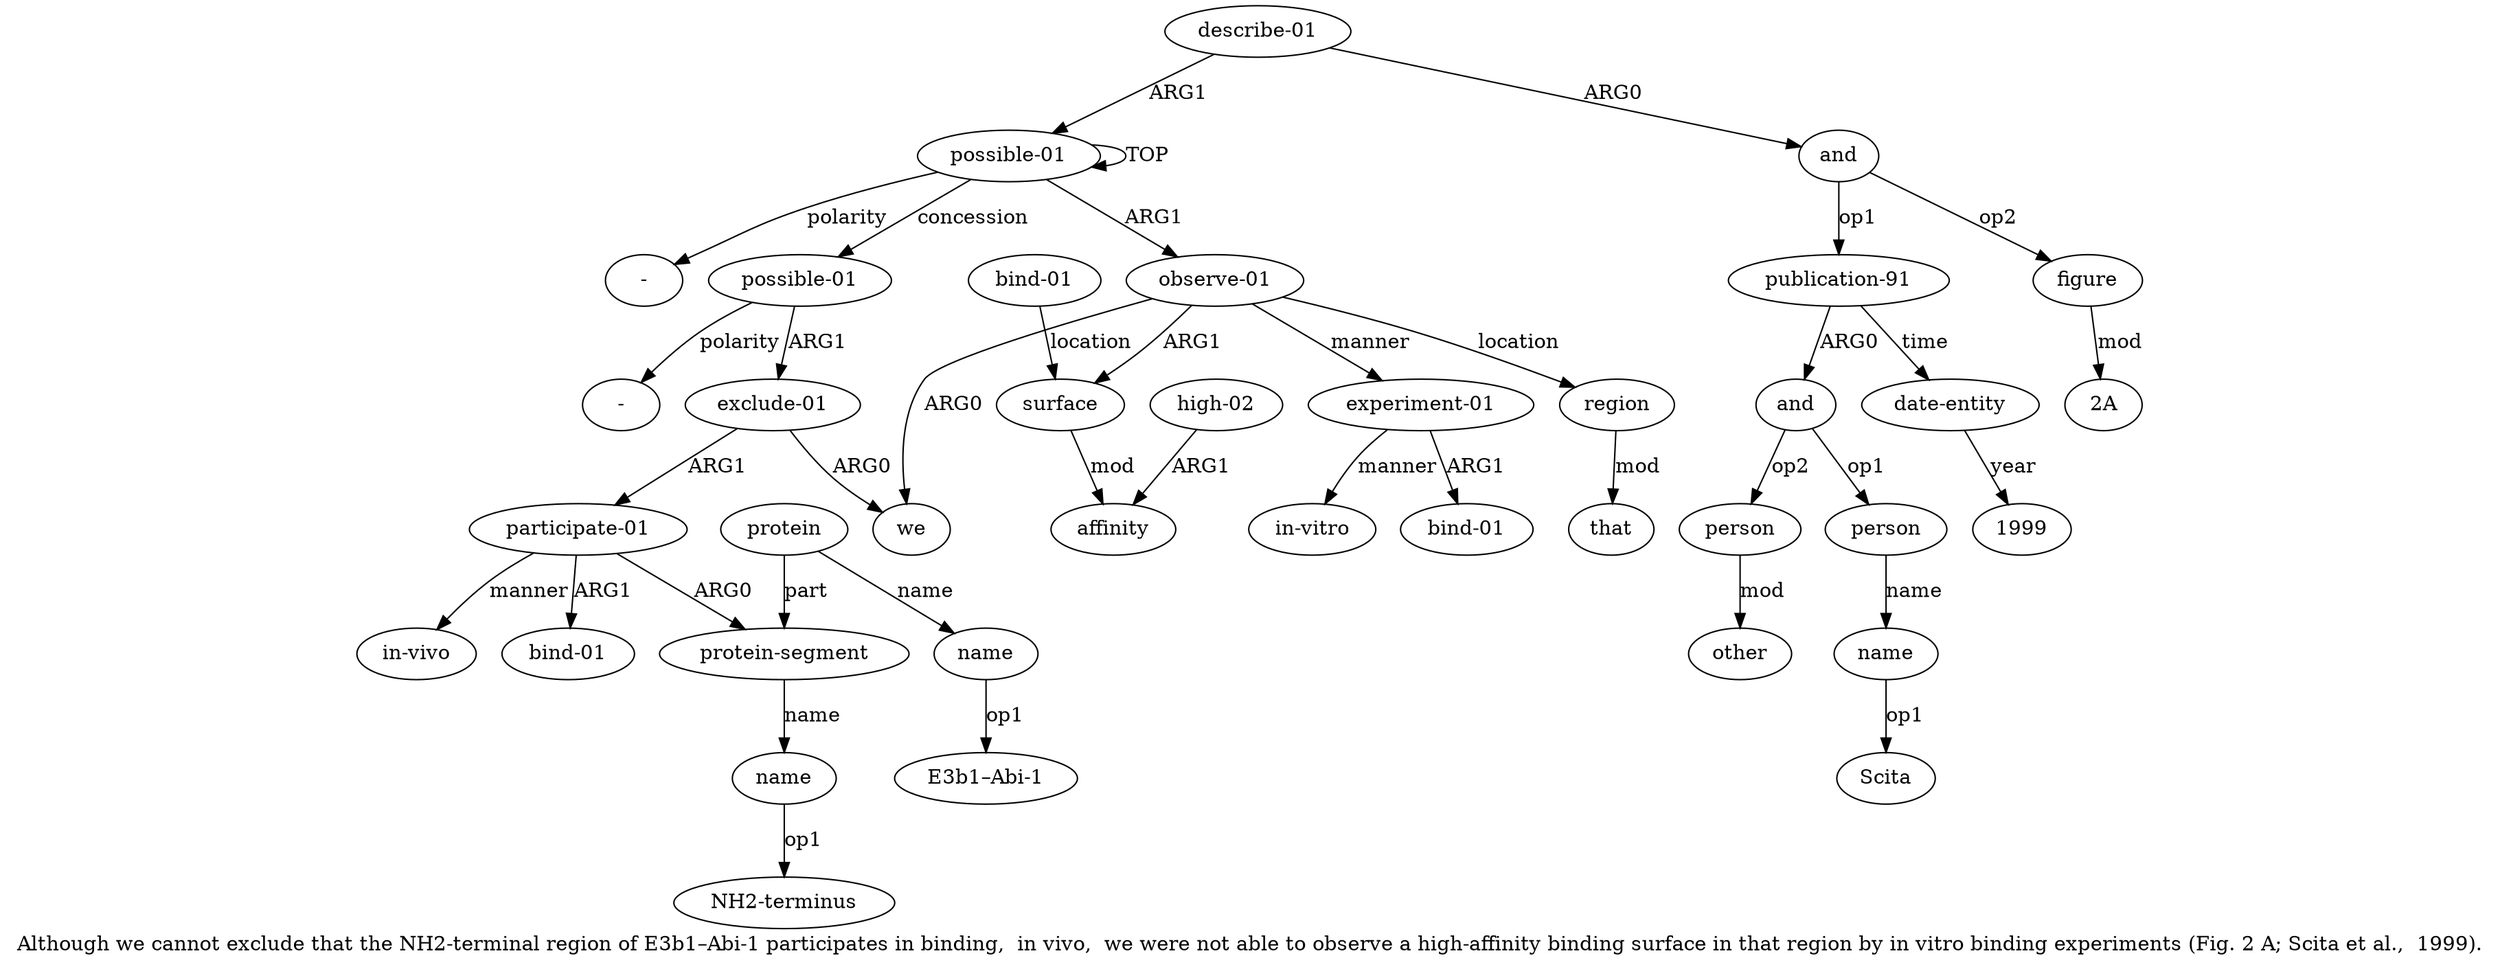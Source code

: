 digraph  {
	graph [label="Although we cannot exclude that the NH2-terminal region of E3b1–Abi-1 participates in binding,  in vivo,  we were not able to \
observe a high-affinity binding surface in that region by in vitro binding experiments (Fig. 2 A; Scita et al.,  1999)."];
	node [label="\N"];
	a20	 [color=black,
		gold_ind=20,
		gold_label="in-vivo",
		label="in-vivo",
		test_ind=20,
		test_label="in-vivo"];
	a21	 [color=black,
		gold_ind=21,
		gold_label="describe-01",
		label="describe-01",
		test_ind=21,
		test_label="describe-01"];
	a22	 [color=black,
		gold_ind=22,
		gold_label=and,
		label=and,
		test_ind=22,
		test_label=and];
	a21 -> a22 [key=0,
	color=black,
	gold_label=ARG0,
	label=ARG0,
	test_label=ARG0];
a0 [color=black,
	gold_ind=0,
	gold_label="possible-01",
	label="possible-01",
	test_ind=0,
	test_label="possible-01"];
a21 -> a0 [key=0,
color=black,
gold_label=ARG1,
label=ARG1,
test_label=ARG1];
a23 [color=black,
gold_ind=23,
gold_label="publication-91",
label="publication-91",
test_ind=23,
test_label="publication-91"];
a22 -> a23 [key=0,
color=black,
gold_label=op1,
label=op1,
test_label=op1];
a30 [color=black,
gold_ind=30,
gold_label=figure,
label=figure,
test_ind=30,
test_label=figure];
a22 -> a30 [key=0,
color=black,
gold_label=op2,
label=op2,
test_label=op2];
a24 [color=black,
gold_ind=24,
gold_label=and,
label=and,
test_ind=24,
test_label=and];
a23 -> a24 [key=0,
color=black,
gold_label=ARG0,
label=ARG0,
test_label=ARG0];
a29 [color=black,
gold_ind=29,
gold_label="date-entity",
label="date-entity",
test_ind=29,
test_label="date-entity"];
a23 -> a29 [key=0,
color=black,
gold_label=time,
label=time,
test_label=time];
a25 [color=black,
gold_ind=25,
gold_label=person,
label=person,
test_ind=25,
test_label=person];
a24 -> a25 [key=0,
color=black,
gold_label=op1,
label=op1,
test_label=op1];
a27 [color=black,
gold_ind=27,
gold_label=person,
label=person,
test_ind=27,
test_label=person];
a24 -> a27 [key=0,
color=black,
gold_label=op2,
label=op2,
test_label=op2];
a26 [color=black,
gold_ind=26,
gold_label=name,
label=name,
test_ind=26,
test_label=name];
a25 -> a26 [key=0,
color=black,
gold_label=name,
label=name,
test_label=name];
"a26 Scita" [color=black,
gold_ind=-1,
gold_label=Scita,
label=Scita,
test_ind=-1,
test_label=Scita];
a26 -> "a26 Scita" [key=0,
color=black,
gold_label=op1,
label=op1,
test_label=op1];
a28 [color=black,
gold_ind=28,
gold_label=other,
label=other,
test_ind=28,
test_label=other];
a27 -> a28 [key=0,
color=black,
gold_label=mod,
label=mod,
test_label=mod];
"a29 1999" [color=black,
gold_ind=-1,
gold_label=1999,
label=1999,
test_ind=-1,
test_label=1999];
a29 -> "a29 1999" [key=0,
color=black,
gold_label=year,
label=year,
test_label=year];
"a18 E3b1–Abi-1" [color=black,
gold_ind=-1,
gold_label="E3b1–Abi-1",
label="E3b1–Abi-1",
test_ind=-1,
test_label="E3b1–Abi-1"];
"a30 2A" [color=black,
gold_ind=-1,
gold_label="2A",
label="2A",
test_ind=-1,
test_label="2A"];
a30 -> "a30 2A" [key=0,
color=black,
gold_label=mod,
label=mod,
test_label=mod];
"a0 -" [color=black,
gold_ind=-1,
gold_label="-",
label="-",
test_ind=-1,
test_label="-"];
"a16 NH2-terminus" [color=black,
gold_ind=-1,
gold_label="NH2-terminus",
label="NH2-terminus",
test_ind=-1,
test_label="NH2-terminus"];
a15 [color=black,
gold_ind=15,
gold_label="protein-segment",
label="protein-segment",
test_ind=15,
test_label="protein-segment"];
a16 [color=black,
gold_ind=16,
gold_label=name,
label=name,
test_ind=16,
test_label=name];
a15 -> a16 [key=0,
color=black,
gold_label=name,
label=name,
test_label=name];
a14 [color=black,
gold_ind=14,
gold_label="participate-01",
label="participate-01",
test_ind=14,
test_label="participate-01"];
a14 -> a20 [key=0,
color=black,
gold_label=manner,
label=manner,
test_label=manner];
a14 -> a15 [key=0,
color=black,
gold_label=ARG0,
label=ARG0,
test_label=ARG0];
a19 [color=black,
gold_ind=19,
gold_label="bind-01",
label="bind-01",
test_ind=19,
test_label="bind-01"];
a14 -> a19 [key=0,
color=black,
gold_label=ARG1,
label=ARG1,
test_label=ARG1];
a17 [color=black,
gold_ind=17,
gold_label=protein,
label=protein,
test_ind=17,
test_label=protein];
a17 -> a15 [key=0,
color=black,
gold_label=part,
label=part,
test_label=part];
a18 [color=black,
gold_ind=18,
gold_label=name,
label=name,
test_ind=18,
test_label=name];
a17 -> a18 [key=0,
color=black,
gold_label=name,
label=name,
test_label=name];
a16 -> "a16 NH2-terminus" [key=0,
color=black,
gold_label=op1,
label=op1,
test_label=op1];
a11 [color=black,
gold_ind=11,
gold_label="in-vitro",
label="in-vitro",
test_ind=11,
test_label="in-vitro"];
a10 [color=black,
gold_ind=10,
gold_label="bind-01",
label="bind-01",
test_ind=10,
test_label="bind-01"];
a13 [color=black,
gold_ind=13,
gold_label="exclude-01",
label="exclude-01",
test_ind=13,
test_label="exclude-01"];
a13 -> a14 [key=0,
color=black,
gold_label=ARG1,
label=ARG1,
test_label=ARG1];
a2 [color=black,
gold_ind=2,
gold_label=we,
label=we,
test_ind=2,
test_label=we];
a13 -> a2 [key=0,
color=black,
gold_label=ARG0,
label=ARG0,
test_label=ARG0];
a12 [color=black,
gold_ind=12,
gold_label="possible-01",
label="possible-01",
test_ind=12,
test_label="possible-01"];
a12 -> a13 [key=0,
color=black,
gold_label=ARG1,
label=ARG1,
test_label=ARG1];
"a12 -" [color=black,
gold_ind=-1,
gold_label="-",
label="-",
test_ind=-1,
test_label="-"];
a12 -> "a12 -" [key=0,
color=black,
gold_label=polarity,
label=polarity,
test_label=polarity];
a18 -> "a18 E3b1–Abi-1" [key=0,
color=black,
gold_label=op1,
label=op1,
test_label=op1];
a1 [color=black,
gold_ind=1,
gold_label="observe-01",
label="observe-01",
test_ind=1,
test_label="observe-01"];
a3 [color=black,
gold_ind=3,
gold_label=surface,
label=surface,
test_ind=3,
test_label=surface];
a1 -> a3 [key=0,
color=black,
gold_label=ARG1,
label=ARG1,
test_label=ARG1];
a1 -> a2 [key=0,
color=black,
gold_label=ARG0,
label=ARG0,
test_label=ARG0];
a7 [color=black,
gold_ind=7,
gold_label=region,
label=region,
test_ind=7,
test_label=region];
a1 -> a7 [key=0,
color=black,
gold_label=location,
label=location,
test_label=location];
a9 [color=black,
gold_ind=9,
gold_label="experiment-01",
label="experiment-01",
test_ind=9,
test_label="experiment-01"];
a1 -> a9 [key=0,
color=black,
gold_label=manner,
label=manner,
test_label=manner];
a0 -> "a0 -" [key=0,
color=black,
gold_label=polarity,
label=polarity,
test_label=polarity];
a0 -> a12 [key=0,
color=black,
gold_label=concession,
label=concession,
test_label=concession];
a0 -> a1 [key=0,
color=black,
gold_label=ARG1,
label=ARG1,
test_label=ARG1];
a0 -> a0 [key=0,
color=black,
gold_label=TOP,
label=TOP,
test_label=TOP];
a5 [color=black,
gold_ind=5,
gold_label=affinity,
label=affinity,
test_ind=5,
test_label=affinity];
a3 -> a5 [key=0,
color=black,
gold_label=mod,
label=mod,
test_label=mod];
a4 [color=black,
gold_ind=4,
gold_label="bind-01",
label="bind-01",
test_ind=4,
test_label="bind-01"];
a4 -> a3 [key=0,
color=black,
gold_label=location,
label=location,
test_label=location];
a8 [color=black,
gold_ind=8,
gold_label=that,
label=that,
test_ind=8,
test_label=that];
a7 -> a8 [key=0,
color=black,
gold_label=mod,
label=mod,
test_label=mod];
a6 [color=black,
gold_ind=6,
gold_label="high-02",
label="high-02",
test_ind=6,
test_label="high-02"];
a6 -> a5 [key=0,
color=black,
gold_label=ARG1,
label=ARG1,
test_label=ARG1];
a9 -> a11 [key=0,
color=black,
gold_label=manner,
label=manner,
test_label=manner];
a9 -> a10 [key=0,
color=black,
gold_label=ARG1,
label=ARG1,
test_label=ARG1];
}
